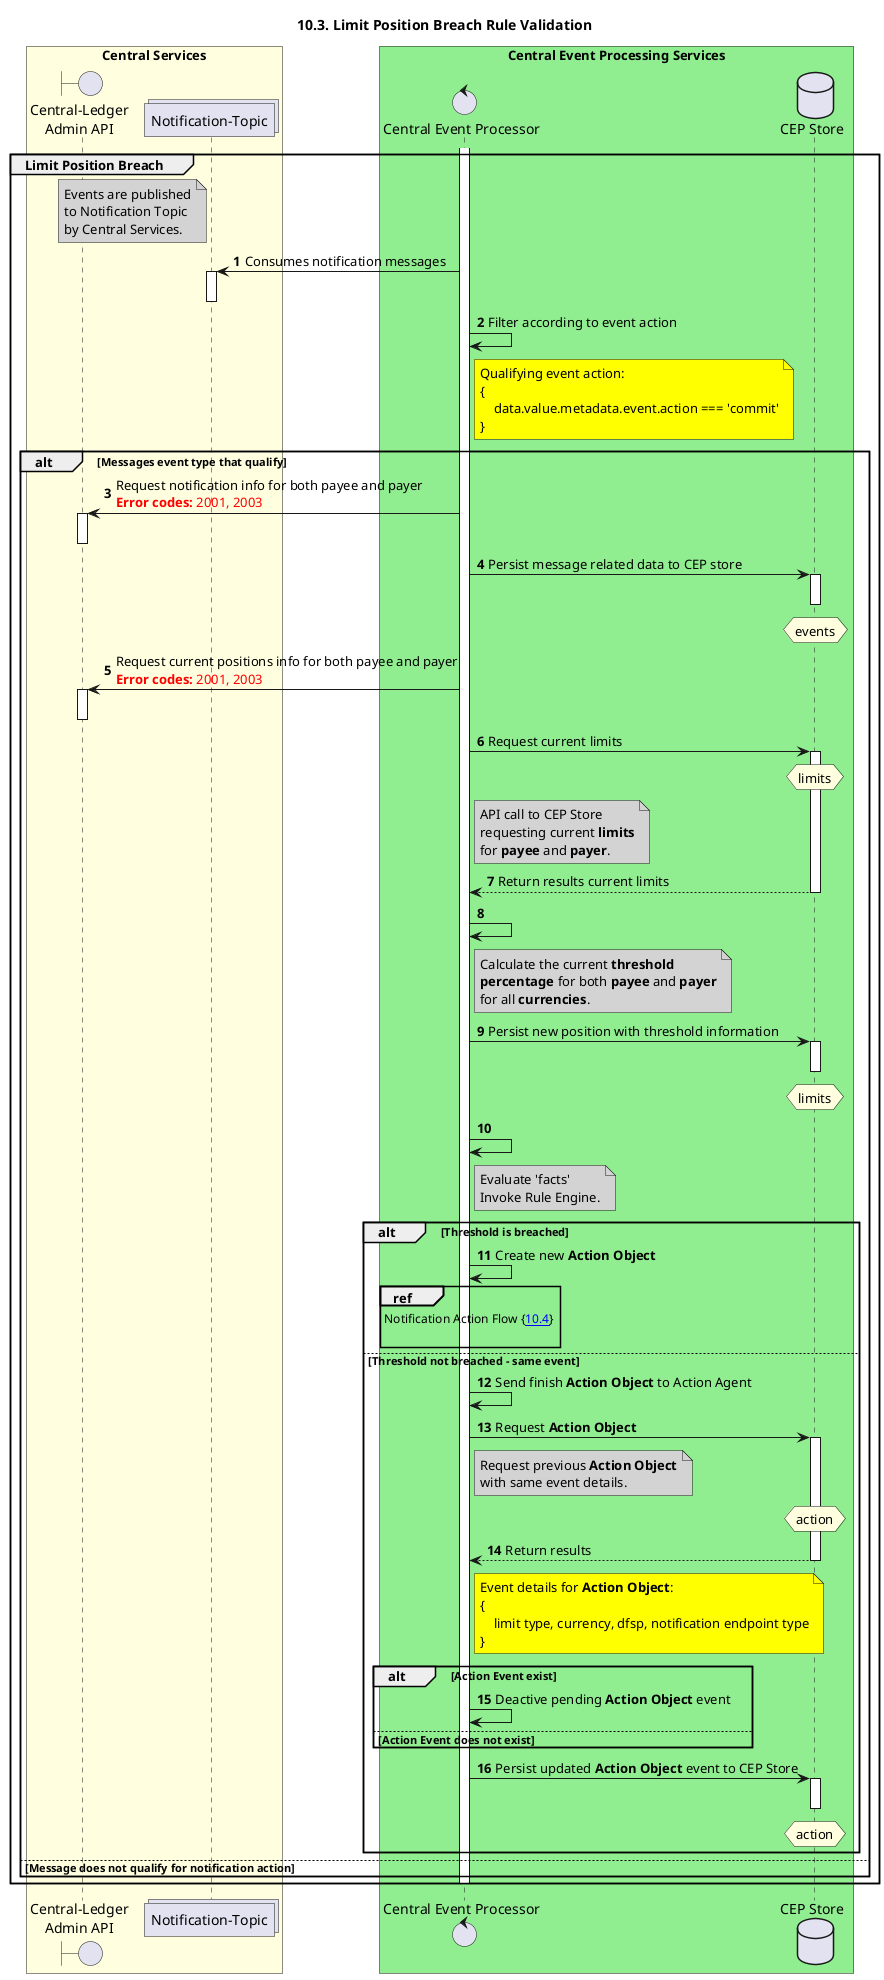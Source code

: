 @startuml
' declate title
'title 10.3. Breaching Threshold Percentage Limit
title 10.3. Limit Position Breach Rule Validation
autonumber

' declare actors
collections "Notification-Topic" as topicNotify
boundary "Central-Ledger\nAdmin API" as CLAPI
control "Central Event Processor" as CEP
database "CEP Store" as DB

box "Central Services" #LightYellow
participant CLAPI
participant topicNotify
end box
box "Central Event Processing Services" #LightGreen
participant CEP
participant DB
end box

' start flow
Group Limit Position Breach
    activate CEP
    note left of topicNotify #LightGrey
        Events are published
        to Notification Topic
        by Central Services.
    end note
    topicNotify <- CEP: Consumes notification messages
    activate topicNotify
    deactivate topicNotify
    CEP -> CEP: Filter according to event action
    note right of CEP #yellow
        Qualifying event action:
        {
            data.value.metadata.event.action === 'commit'
        }
    end note

    alt Messages event type that qualify
        CLAPI <- CEP: Request notification info for both payee and payer\n<color #FF0000><b>Error codes:</b> 2001, 2003 </color>
        activate CLAPI
        deactivate CLAPI
        CEP -> DB: Persist message related data to CEP store
        activate DB
        hnote over DB #LightYellow
            events
        end hnote
        deactivate DB
        CLAPI <- CEP: Request current positions info for both payee and payer\n<color #FF0000><b>Error codes:</b> 2001, 2003 </color>
        activate CLAPI
        deactivate CLAPI
        CEP -> DB: Request current limits
        activate DB
        hnote over DB #LightYellow
            limits
        end hnote
        note right of CEP #LightGrey
            API call to CEP Store
            requesting current **limits**
            for **payee** and **payer**.
        end note
        CEP <-- DB: Return results current limits
        deactivate DB
        CEP -> CEP:
        note right of CEP #LightGrey
            Calculate the current **threshold**
            **percentage** for both **payee** and **payer**
            for all **currencies**.
        end note
        CEP -> DB: Persist new position with threshold information
        activate DB
        hnote over DB #LightYellow
            limits
        end hnote
        deactivate DB
        CEP -> CEP
        note right of CEP #LightGrey
            Evaluate 'facts'
            Invoke Rule Engine.
        end note

        alt Threshold is breached
            CEP -> CEP: Create new **Action Object**
            ref over CEP :  Notification Action Flow {[[https://github.com/mojaloop/central-event-processor/tree/master/docs/sequenceDiagrams/seq-cep-10.4-action-flow.svg 10.4]]} \n
        else Threshold not breached - same event
            CEP -> CEP: Send finish **Action Object** to Action Agent
            CEP -> DB: Request **Action Object**
            note right of CEP #LightGrey
                Request previous **Action Object**
                with same event details.
            end note
            activate DB
        hnote over DB #LightYellow
            action
        end hnote
        CEP <-- DB: Return results
        deactivate DB
            note right of CEP #yellow
                Event details for **Action Object**:
                {
                    limit type, currency, dfsp, notification endpoint type
                }
            end note
            alt Action Event exist
                CEP -> CEP: Deactive pending **Action Object** event
            else Action Event does not exist
            end
        CEP -> DB: Persist updated **Action Object** event to CEP Store
        activate DB
        hnote over DB #LightYellow
            action
        end hnote
        deactivate DB
        end
    else Message does not qualify for notification action
    end
    deactivate CEP
end
@enduml
